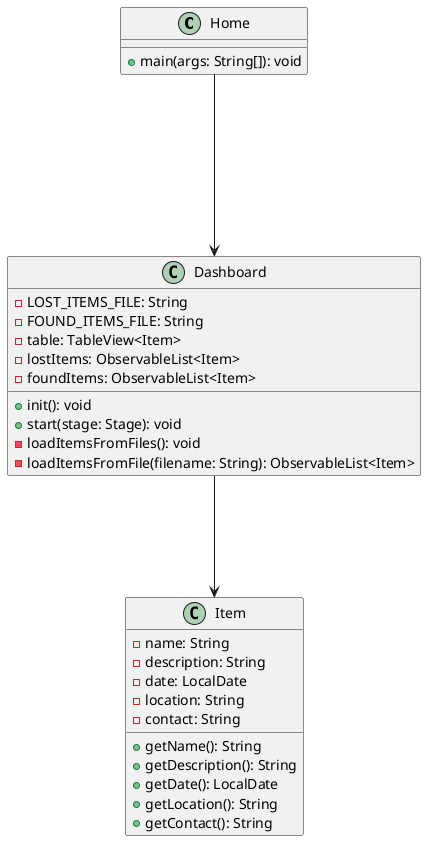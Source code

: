 @startuml

' class User {
'   - userId: String
'   + getUserId(): String
'   + setUserId(userId: String): void
' }

' class Registration {
'   + registerUser(user: User): void
' }

' class Login {
'   + main(args: String[]): void
' }

' class Authentication {
'   + authenticateUser(username: String, password: String): boolean
' }

class Home {
  + main(args: String[]): void
}

' class HomeStudent {
'   + main(args: String[]): void
' }

' class LostAndFoundApp {
'   + main(args: String[]): void
' }

' class Notification {
'   - userIdFinal: String
'   - NOTIFICATION_FILE: String
'   + setUserId(userId: String): void
'   + start(primaryStage: Stage): void
'   - createHeader(): HBox
'   - createFooter(): HBox
'   - getNotificationsForUser(userId: String): List<String>
'   - showNoNotificationsAlert(): void
'   - showNotification(title: String, message: String): void
'   - createImageView(): ImageView
'   - createNotificationPane(userId: String, notifications: List<String>): VBox
'   - createSplitPane(imageView: ImageView, notificationPane: VBox): SplitPane
'   - removeNotificationFromUser(userId: String, notification: String): void
' }

' class ReportLostItem {
'   - userId: String
'   - LOST_ITEMS_FILE: String
'   - FOUND_ITEMS_FILE: String
'   - NOTIFICATION_FILE: String
'   + setUserId(userId: String): void
'   + start(primaryStage: Stage): void
'   - showAlert(message: String): void
'   - isValidEmail(email: String): boolean
' }

' class FoundLostItem {
'   - userId: String
'   - LOST_ITEMS_FILE: String
'   - FOUND_ITEMS_FILE: String
'   - NOTIFICATION_FILE: String
'   + setUserId(userId: String): void
'   + start(primaryStage: Stage): void
'   - showAlert(message: String): void
'   - isValidEmail(email: String): boolean
' }

class Dashboard {
  - LOST_ITEMS_FILE: String
  - FOUND_ITEMS_FILE: String
  - table: TableView<Item>
  - lostItems: ObservableList<Item>
  - foundItems: ObservableList<Item>
  + init(): void
  + start(stage: Stage): void
  - loadItemsFromFiles(): void
  - loadItemsFromFile(filename: String): ObservableList<Item>
}

class Item {
  - name: String
  - description: String
  - date: LocalDate
  - location: String
  - contact: String
  + getName(): String
  + getDescription(): String
  + getDate(): LocalDate
  + getLocation(): String
  + getContact(): String
}

Home ----> Dashboard
Dashboard ---> Item

' LostAndFoundApp ---> User 

' User -- Login
' User -- Registration
' Login -> Authentication
' Registration -> Authentication

' Login --> Home
' Login --> HomeStudent

' Home --> Notification
' Home --> ReportLostItem
' Home --> FoundLostItem
' Home --> Dashboard

' Dashboard --> Item


' Authentication --> User
' Registration --> User
' Authentication --> Dashboard
' Registration --> Dashboard
' Authentication --> LostAndFoundApp
' Registration --> LostAndFoundApp
' LostAndFoundApp --> Dashboard
' Dashboard --> Item
' Dashboard --> TableView
' Notification --> Application
' ReportLostItem --> Application
' FoundLostItem --> Application
' Login --> Authentication
' Home --> Authentication
' HomeStudent --> Authentication

@enduml
